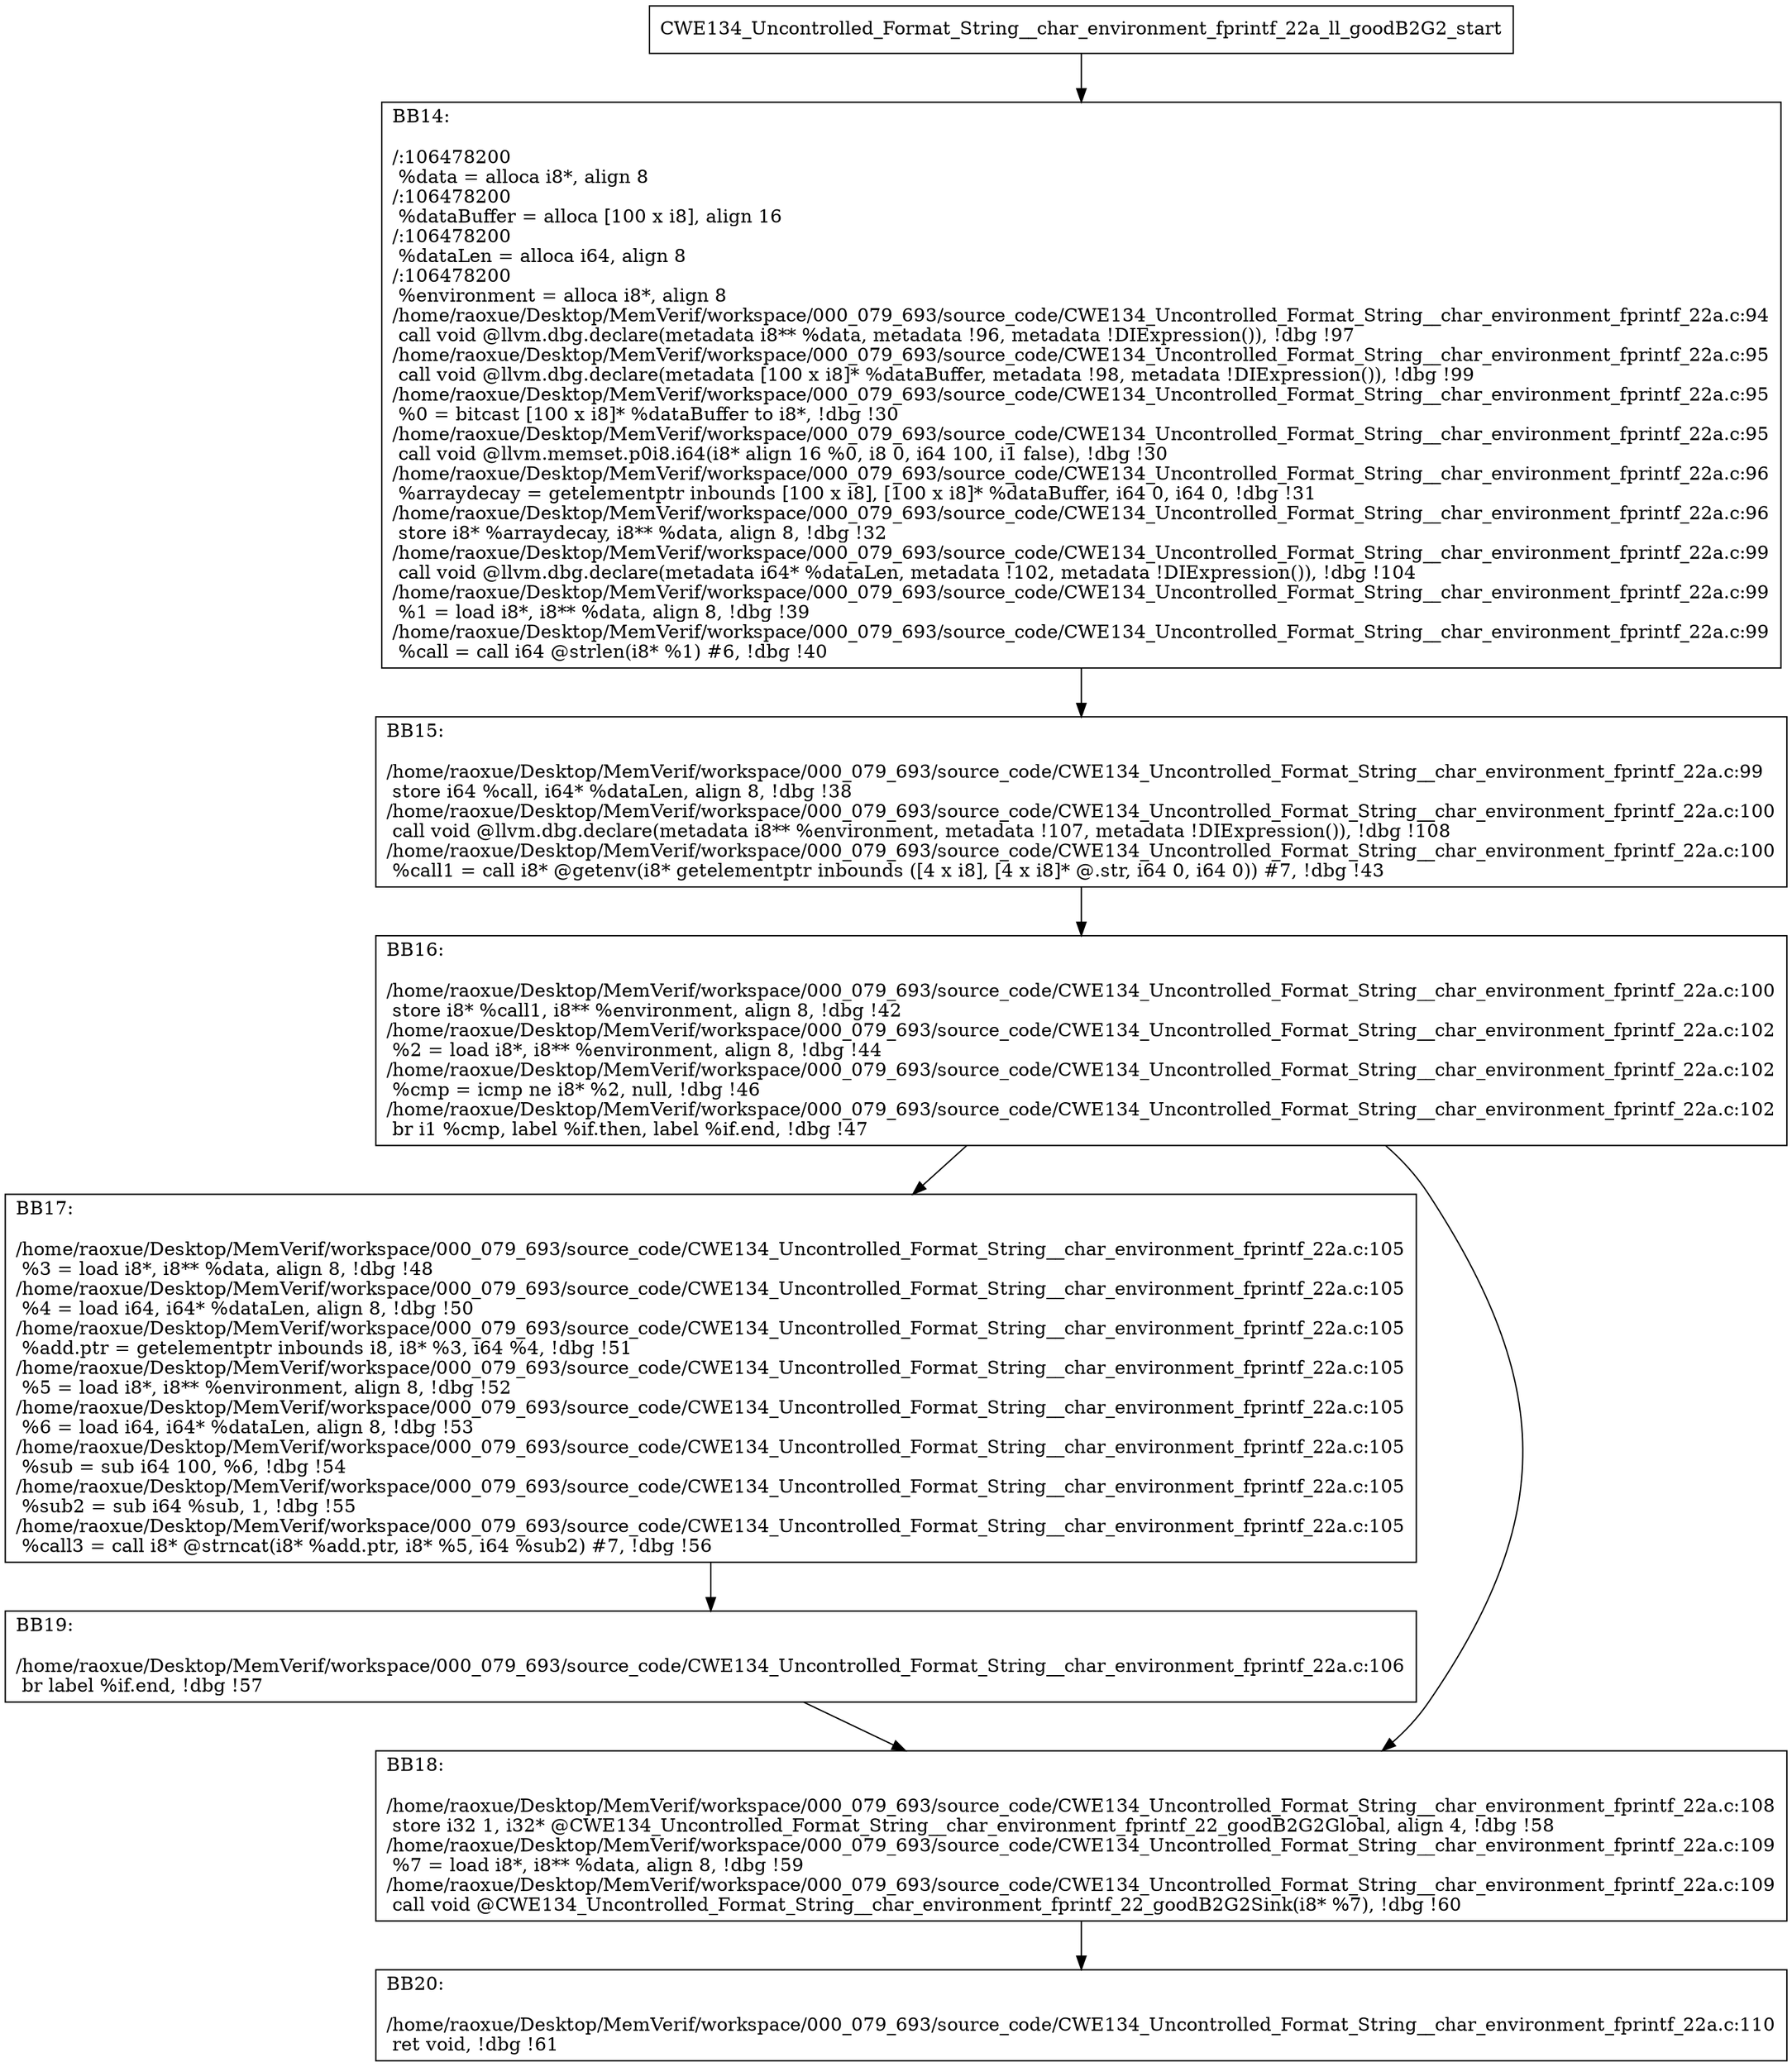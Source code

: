 digraph "CFG for'CWE134_Uncontrolled_Format_String__char_environment_fprintf_22a_ll_goodB2G2' function" {
	BBCWE134_Uncontrolled_Format_String__char_environment_fprintf_22a_ll_goodB2G2_start[shape=record,label="{CWE134_Uncontrolled_Format_String__char_environment_fprintf_22a_ll_goodB2G2_start}"];
	BBCWE134_Uncontrolled_Format_String__char_environment_fprintf_22a_ll_goodB2G2_start-> CWE134_Uncontrolled_Format_String__char_environment_fprintf_22a_ll_goodB2G2BB14;
	CWE134_Uncontrolled_Format_String__char_environment_fprintf_22a_ll_goodB2G2BB14 [shape=record, label="{BB14:\l\l/:106478200\l
  %data = alloca i8*, align 8\l
/:106478200\l
  %dataBuffer = alloca [100 x i8], align 16\l
/:106478200\l
  %dataLen = alloca i64, align 8\l
/:106478200\l
  %environment = alloca i8*, align 8\l
/home/raoxue/Desktop/MemVerif/workspace/000_079_693/source_code/CWE134_Uncontrolled_Format_String__char_environment_fprintf_22a.c:94\l
  call void @llvm.dbg.declare(metadata i8** %data, metadata !96, metadata !DIExpression()), !dbg !97\l
/home/raoxue/Desktop/MemVerif/workspace/000_079_693/source_code/CWE134_Uncontrolled_Format_String__char_environment_fprintf_22a.c:95\l
  call void @llvm.dbg.declare(metadata [100 x i8]* %dataBuffer, metadata !98, metadata !DIExpression()), !dbg !99\l
/home/raoxue/Desktop/MemVerif/workspace/000_079_693/source_code/CWE134_Uncontrolled_Format_String__char_environment_fprintf_22a.c:95\l
  %0 = bitcast [100 x i8]* %dataBuffer to i8*, !dbg !30\l
/home/raoxue/Desktop/MemVerif/workspace/000_079_693/source_code/CWE134_Uncontrolled_Format_String__char_environment_fprintf_22a.c:95\l
  call void @llvm.memset.p0i8.i64(i8* align 16 %0, i8 0, i64 100, i1 false), !dbg !30\l
/home/raoxue/Desktop/MemVerif/workspace/000_079_693/source_code/CWE134_Uncontrolled_Format_String__char_environment_fprintf_22a.c:96\l
  %arraydecay = getelementptr inbounds [100 x i8], [100 x i8]* %dataBuffer, i64 0, i64 0, !dbg !31\l
/home/raoxue/Desktop/MemVerif/workspace/000_079_693/source_code/CWE134_Uncontrolled_Format_String__char_environment_fprintf_22a.c:96\l
  store i8* %arraydecay, i8** %data, align 8, !dbg !32\l
/home/raoxue/Desktop/MemVerif/workspace/000_079_693/source_code/CWE134_Uncontrolled_Format_String__char_environment_fprintf_22a.c:99\l
  call void @llvm.dbg.declare(metadata i64* %dataLen, metadata !102, metadata !DIExpression()), !dbg !104\l
/home/raoxue/Desktop/MemVerif/workspace/000_079_693/source_code/CWE134_Uncontrolled_Format_String__char_environment_fprintf_22a.c:99\l
  %1 = load i8*, i8** %data, align 8, !dbg !39\l
/home/raoxue/Desktop/MemVerif/workspace/000_079_693/source_code/CWE134_Uncontrolled_Format_String__char_environment_fprintf_22a.c:99\l
  %call = call i64 @strlen(i8* %1) #6, !dbg !40\l
}"];
	CWE134_Uncontrolled_Format_String__char_environment_fprintf_22a_ll_goodB2G2BB14-> CWE134_Uncontrolled_Format_String__char_environment_fprintf_22a_ll_goodB2G2BB15;
	CWE134_Uncontrolled_Format_String__char_environment_fprintf_22a_ll_goodB2G2BB15 [shape=record, label="{BB15:\l\l/home/raoxue/Desktop/MemVerif/workspace/000_079_693/source_code/CWE134_Uncontrolled_Format_String__char_environment_fprintf_22a.c:99\l
  store i64 %call, i64* %dataLen, align 8, !dbg !38\l
/home/raoxue/Desktop/MemVerif/workspace/000_079_693/source_code/CWE134_Uncontrolled_Format_String__char_environment_fprintf_22a.c:100\l
  call void @llvm.dbg.declare(metadata i8** %environment, metadata !107, metadata !DIExpression()), !dbg !108\l
/home/raoxue/Desktop/MemVerif/workspace/000_079_693/source_code/CWE134_Uncontrolled_Format_String__char_environment_fprintf_22a.c:100\l
  %call1 = call i8* @getenv(i8* getelementptr inbounds ([4 x i8], [4 x i8]* @.str, i64 0, i64 0)) #7, !dbg !43\l
}"];
	CWE134_Uncontrolled_Format_String__char_environment_fprintf_22a_ll_goodB2G2BB15-> CWE134_Uncontrolled_Format_String__char_environment_fprintf_22a_ll_goodB2G2BB16;
	CWE134_Uncontrolled_Format_String__char_environment_fprintf_22a_ll_goodB2G2BB16 [shape=record, label="{BB16:\l\l/home/raoxue/Desktop/MemVerif/workspace/000_079_693/source_code/CWE134_Uncontrolled_Format_String__char_environment_fprintf_22a.c:100\l
  store i8* %call1, i8** %environment, align 8, !dbg !42\l
/home/raoxue/Desktop/MemVerif/workspace/000_079_693/source_code/CWE134_Uncontrolled_Format_String__char_environment_fprintf_22a.c:102\l
  %2 = load i8*, i8** %environment, align 8, !dbg !44\l
/home/raoxue/Desktop/MemVerif/workspace/000_079_693/source_code/CWE134_Uncontrolled_Format_String__char_environment_fprintf_22a.c:102\l
  %cmp = icmp ne i8* %2, null, !dbg !46\l
/home/raoxue/Desktop/MemVerif/workspace/000_079_693/source_code/CWE134_Uncontrolled_Format_String__char_environment_fprintf_22a.c:102\l
  br i1 %cmp, label %if.then, label %if.end, !dbg !47\l
}"];
	CWE134_Uncontrolled_Format_String__char_environment_fprintf_22a_ll_goodB2G2BB16-> CWE134_Uncontrolled_Format_String__char_environment_fprintf_22a_ll_goodB2G2BB17;
	CWE134_Uncontrolled_Format_String__char_environment_fprintf_22a_ll_goodB2G2BB16-> CWE134_Uncontrolled_Format_String__char_environment_fprintf_22a_ll_goodB2G2BB18;
	CWE134_Uncontrolled_Format_String__char_environment_fprintf_22a_ll_goodB2G2BB17 [shape=record, label="{BB17:\l\l/home/raoxue/Desktop/MemVerif/workspace/000_079_693/source_code/CWE134_Uncontrolled_Format_String__char_environment_fprintf_22a.c:105\l
  %3 = load i8*, i8** %data, align 8, !dbg !48\l
/home/raoxue/Desktop/MemVerif/workspace/000_079_693/source_code/CWE134_Uncontrolled_Format_String__char_environment_fprintf_22a.c:105\l
  %4 = load i64, i64* %dataLen, align 8, !dbg !50\l
/home/raoxue/Desktop/MemVerif/workspace/000_079_693/source_code/CWE134_Uncontrolled_Format_String__char_environment_fprintf_22a.c:105\l
  %add.ptr = getelementptr inbounds i8, i8* %3, i64 %4, !dbg !51\l
/home/raoxue/Desktop/MemVerif/workspace/000_079_693/source_code/CWE134_Uncontrolled_Format_String__char_environment_fprintf_22a.c:105\l
  %5 = load i8*, i8** %environment, align 8, !dbg !52\l
/home/raoxue/Desktop/MemVerif/workspace/000_079_693/source_code/CWE134_Uncontrolled_Format_String__char_environment_fprintf_22a.c:105\l
  %6 = load i64, i64* %dataLen, align 8, !dbg !53\l
/home/raoxue/Desktop/MemVerif/workspace/000_079_693/source_code/CWE134_Uncontrolled_Format_String__char_environment_fprintf_22a.c:105\l
  %sub = sub i64 100, %6, !dbg !54\l
/home/raoxue/Desktop/MemVerif/workspace/000_079_693/source_code/CWE134_Uncontrolled_Format_String__char_environment_fprintf_22a.c:105\l
  %sub2 = sub i64 %sub, 1, !dbg !55\l
/home/raoxue/Desktop/MemVerif/workspace/000_079_693/source_code/CWE134_Uncontrolled_Format_String__char_environment_fprintf_22a.c:105\l
  %call3 = call i8* @strncat(i8* %add.ptr, i8* %5, i64 %sub2) #7, !dbg !56\l
}"];
	CWE134_Uncontrolled_Format_String__char_environment_fprintf_22a_ll_goodB2G2BB17-> CWE134_Uncontrolled_Format_String__char_environment_fprintf_22a_ll_goodB2G2BB19;
	CWE134_Uncontrolled_Format_String__char_environment_fprintf_22a_ll_goodB2G2BB19 [shape=record, label="{BB19:\l\l/home/raoxue/Desktop/MemVerif/workspace/000_079_693/source_code/CWE134_Uncontrolled_Format_String__char_environment_fprintf_22a.c:106\l
  br label %if.end, !dbg !57\l
}"];
	CWE134_Uncontrolled_Format_String__char_environment_fprintf_22a_ll_goodB2G2BB19-> CWE134_Uncontrolled_Format_String__char_environment_fprintf_22a_ll_goodB2G2BB18;
	CWE134_Uncontrolled_Format_String__char_environment_fprintf_22a_ll_goodB2G2BB18 [shape=record, label="{BB18:\l\l/home/raoxue/Desktop/MemVerif/workspace/000_079_693/source_code/CWE134_Uncontrolled_Format_String__char_environment_fprintf_22a.c:108\l
  store i32 1, i32* @CWE134_Uncontrolled_Format_String__char_environment_fprintf_22_goodB2G2Global, align 4, !dbg !58\l
/home/raoxue/Desktop/MemVerif/workspace/000_079_693/source_code/CWE134_Uncontrolled_Format_String__char_environment_fprintf_22a.c:109\l
  %7 = load i8*, i8** %data, align 8, !dbg !59\l
/home/raoxue/Desktop/MemVerif/workspace/000_079_693/source_code/CWE134_Uncontrolled_Format_String__char_environment_fprintf_22a.c:109\l
  call void @CWE134_Uncontrolled_Format_String__char_environment_fprintf_22_goodB2G2Sink(i8* %7), !dbg !60\l
}"];
	CWE134_Uncontrolled_Format_String__char_environment_fprintf_22a_ll_goodB2G2BB18-> CWE134_Uncontrolled_Format_String__char_environment_fprintf_22a_ll_goodB2G2BB20;
	CWE134_Uncontrolled_Format_String__char_environment_fprintf_22a_ll_goodB2G2BB20 [shape=record, label="{BB20:\l\l/home/raoxue/Desktop/MemVerif/workspace/000_079_693/source_code/CWE134_Uncontrolled_Format_String__char_environment_fprintf_22a.c:110\l
  ret void, !dbg !61\l
}"];
}
